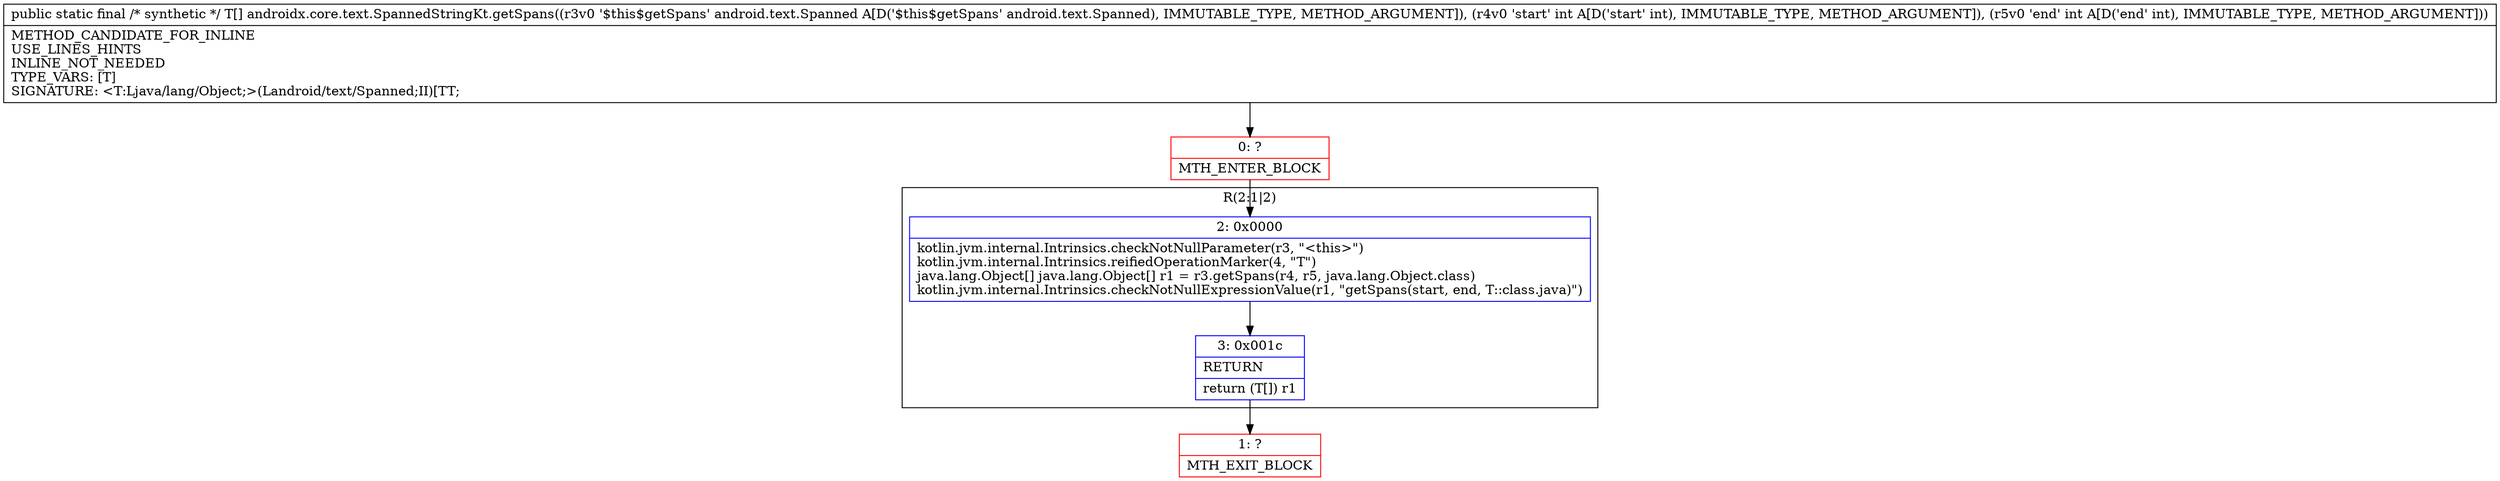digraph "CFG forandroidx.core.text.SpannedStringKt.getSpans(Landroid\/text\/Spanned;II)[Ljava\/lang\/Object;" {
subgraph cluster_Region_1490640906 {
label = "R(2:1|2)";
node [shape=record,color=blue];
Node_2 [shape=record,label="{2\:\ 0x0000|kotlin.jvm.internal.Intrinsics.checkNotNullParameter(r3, \"\<this\>\")\lkotlin.jvm.internal.Intrinsics.reifiedOperationMarker(4, \"T\")\ljava.lang.Object[] java.lang.Object[] r1 = r3.getSpans(r4, r5, java.lang.Object.class)\lkotlin.jvm.internal.Intrinsics.checkNotNullExpressionValue(r1, \"getSpans(start, end, T::class.java)\")\l}"];
Node_3 [shape=record,label="{3\:\ 0x001c|RETURN\l|return (T[]) r1\l}"];
}
Node_0 [shape=record,color=red,label="{0\:\ ?|MTH_ENTER_BLOCK\l}"];
Node_1 [shape=record,color=red,label="{1\:\ ?|MTH_EXIT_BLOCK\l}"];
MethodNode[shape=record,label="{public static final \/* synthetic *\/ T[] androidx.core.text.SpannedStringKt.getSpans((r3v0 '$this$getSpans' android.text.Spanned A[D('$this$getSpans' android.text.Spanned), IMMUTABLE_TYPE, METHOD_ARGUMENT]), (r4v0 'start' int A[D('start' int), IMMUTABLE_TYPE, METHOD_ARGUMENT]), (r5v0 'end' int A[D('end' int), IMMUTABLE_TYPE, METHOD_ARGUMENT]))  | METHOD_CANDIDATE_FOR_INLINE\lUSE_LINES_HINTS\lINLINE_NOT_NEEDED\lTYPE_VARS: [T]\lSIGNATURE: \<T:Ljava\/lang\/Object;\>(Landroid\/text\/Spanned;II)[TT;\l}"];
MethodNode -> Node_0;Node_2 -> Node_3;
Node_3 -> Node_1;
Node_0 -> Node_2;
}

